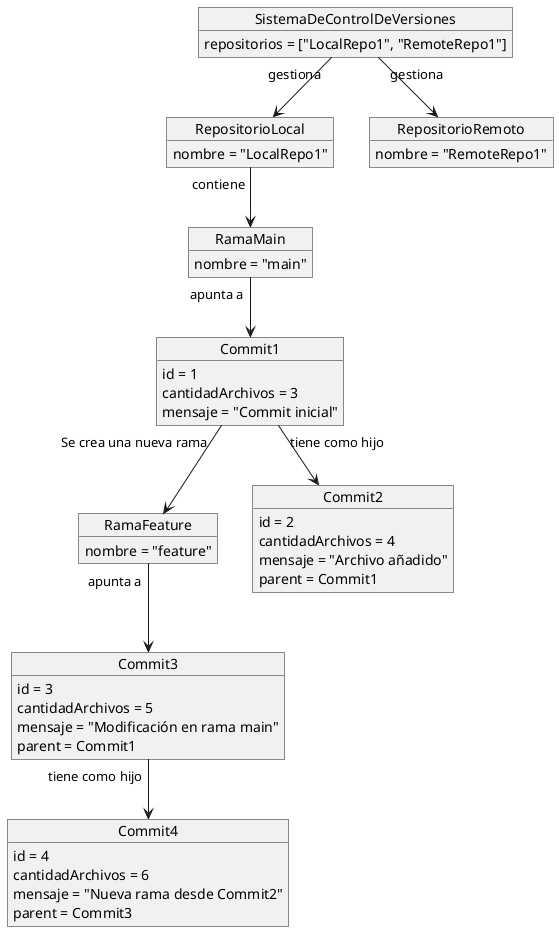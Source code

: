 
@startuml
object SistemaDeControlDeVersiones {
    repositorios = ["LocalRepo1", "RemoteRepo1"]
}

object RepositorioLocal {
    nombre = "LocalRepo1"
}

object RepositorioRemoto {
    nombre = "RemoteRepo1"
}

object RamaMain {
    nombre = "main"
}

object RamaFeature {
    nombre = "feature"
}

object Commit1 {
    id = 1
    cantidadArchivos = 3
    mensaje = "Commit inicial"
}

object Commit2 {
    id = 2
    cantidadArchivos = 4
    mensaje = "Archivo añadido"
    parent = Commit1
}

object Commit3 {
    id = 3
    cantidadArchivos = 5
    mensaje = "Modificación en rama main"
    parent = Commit1
}

object Commit4 {
    id = 4
    cantidadArchivos = 6
    mensaje = "Nueva rama desde Commit2"
    parent = Commit3
}

SistemaDeControlDeVersiones "gestiona" --> RepositorioLocal
SistemaDeControlDeVersiones "gestiona" --> RepositorioRemoto
RepositorioLocal "contiene" --> RamaMain

RamaMain "apunta a" --> Commit1
Commit1 "Se crea una nueva rama" --> RamaFeature
Commit1 "tiene como hijo" --> Commit2
RamaFeature "apunta a" --> Commit3
Commit3 "tiene como hijo" --> Commit4
@enduml
